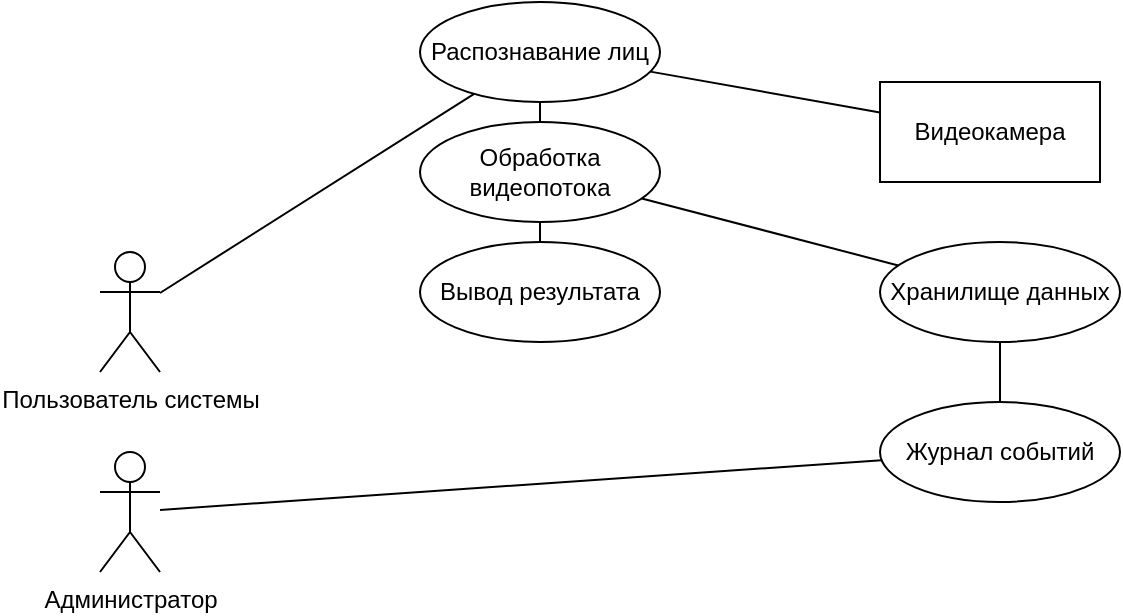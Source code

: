 <mxfile version="22.1.21" type="google" pages="5">
<diagram name="Use Case Diagram" id="lZo8OdItxjby2Sh7k-v9">
    <mxGraphModel dx="1626" dy="791" grid="1" gridSize="10" guides="1" tooltips="1" connect="1" arrows="1" fold="1" page="1" pageScale="1" pageWidth="827" pageHeight="1169" math="0" shadow="0">
      <root>
        <mxCell id="0" />
        <mxCell id="1" parent="0" />
        <mxCell id="User" value="Пользователь системы" style="shape=umlActor;verticalLabelPosition=bottom;verticalAlign=top;html=1;" parent="1" vertex="1">
          <mxGeometry x="70" y="275" width="30" height="60" as="geometry" />
        </mxCell>
        <mxCell id="Admin" value="Администратор" style="shape=umlActor;verticalLabelPosition=bottom;verticalAlign=top;html=1;" parent="1" vertex="1">
          <mxGeometry x="70" y="375" width="30" height="60" as="geometry" />
        </mxCell>
        <mxCell id="Camera" value="Видеокамера" style="html=1;whiteSpace=wrap;" parent="1" vertex="1">
          <mxGeometry x="460" y="190" width="110" height="50" as="geometry" />
        </mxCell>
        <mxCell id="Recognition" value="Распознавание лиц" style="ellipse;whiteSpace=wrap;html=1;" parent="1" vertex="1">
          <mxGeometry x="230" y="150" width="120" height="50" as="geometry" />
        </mxCell>
        <mxCell id="DataProcessing" value="Обработка видеопотока" style="ellipse;whiteSpace=wrap;html=1;" parent="1" vertex="1">
          <mxGeometry x="230" y="210" width="120" height="50" as="geometry" />
        </mxCell>
        <mxCell id="Storage" value="Хранилище данных" style="ellipse;whiteSpace=wrap;html=1;" parent="1" vertex="1">
          <mxGeometry x="460" y="270" width="120" height="50" as="geometry" />
        </mxCell>
        <mxCell id="DisplayResult" value="Вывод результата" style="ellipse;whiteSpace=wrap;html=1;" parent="1" vertex="1">
          <mxGeometry x="230" y="270" width="120" height="50" as="geometry" />
        </mxCell>
        <mxCell id="Logs" value="Журнал событий" style="ellipse;whiteSpace=wrap;html=1;" parent="1" vertex="1">
          <mxGeometry x="460" y="350" width="120" height="50" as="geometry" />
        </mxCell>
        <mxCell id="UserToRecog" style="rounded=0;orthogonalLoop=1;jettySize=auto;html=1;endArrow=none;endFill=0;" parent="1" source="User" target="Recognition" edge="1">
          <mxGeometry relative="1" as="geometry" />
        </mxCell>
        <mxCell id="AdminToLogs" style="rounded=0;orthogonalLoop=1;jettySize=auto;html=1;endArrow=none;endFill=0;" parent="1" source="Admin" target="Logs" edge="1">
          <mxGeometry relative="1" as="geometry" />
        </mxCell>
        <mxCell id="RecogToProcessing" style="rounded=0;orthogonalLoop=1;jettySize=auto;html=1;endArrow=none;endFill=0;" parent="1" source="Recognition" target="DataProcessing" edge="1">
          <mxGeometry relative="1" as="geometry" />
        </mxCell>
        <mxCell id="ProcessingToDisplay" style="rounded=0;orthogonalLoop=1;jettySize=auto;html=1;endArrow=none;endFill=0;" parent="1" source="DataProcessing" target="DisplayResult" edge="1">
          <mxGeometry relative="1" as="geometry" />
        </mxCell>
        <mxCell id="ProcessingToStorage" style="rounded=0;orthogonalLoop=1;jettySize=auto;html=1;endArrow=none;endFill=0;" parent="1" source="DataProcessing" target="Storage" edge="1">
          <mxGeometry relative="1" as="geometry" />
        </mxCell>
        <mxCell id="CameraToRecog" style="rounded=0;orthogonalLoop=1;jettySize=auto;html=1;endArrow=none;endFill=0;" parent="1" source="Camera" target="Recognition" edge="1">
          <mxGeometry relative="1" as="geometry" />
        </mxCell>
        <mxCell id="StorageToLogs" style="rounded=0;orthogonalLoop=1;jettySize=auto;html=1;endArrow=none;endFill=0;" parent="1" source="Storage" target="Logs" edge="1">
          <mxGeometry relative="1" as="geometry" />
        </mxCell>
      </root>
    </mxGraphModel>
  </diagram>
  <diagram id="mSfuSA0x4ODjqim8xsZt" name="Requirements Diagram">
    <mxGraphModel grid="1" page="1" gridSize="10" guides="1" tooltips="1" connect="1" arrows="1" fold="1" pageScale="1" pageWidth="827" pageHeight="1169" math="0" shadow="0">
      <root>
        <mxCell id="0" />
        <mxCell id="1" parent="0" />
        <mxCell id="tGv4T9WFFbiXU2DrTONj-1" value="&amp;lt;&amp;lt;requestment&amp;gt;&amp;gt;&lt;br&gt;SoC" style="html=1;whiteSpace=wrap;" vertex="1" parent="1">
          <mxGeometry x="280" y="80" width="110" height="60" as="geometry" />
        </mxCell>
        <mxCell id="tGv4T9WFFbiXU2DrTONj-2" style="edgeStyle=orthogonalEdgeStyle;rounded=0;orthogonalLoop=1;jettySize=auto;html=1;endArrow=circlePlus;endFill=0;" edge="1" parent="1" source="tGv4T9WFFbiXU2DrTONj-10" target="tGv4T9WFFbiXU2DrTONj-1">
          <mxGeometry relative="1" as="geometry">
            <mxPoint x="220" y="240" as="sourcePoint" />
          </mxGeometry>
        </mxCell>
        <mxCell id="tGv4T9WFFbiXU2DrTONj-4" style="edgeStyle=orthogonalEdgeStyle;rounded=0;orthogonalLoop=1;jettySize=auto;html=1;endArrow=circlePlus;endFill=0;" edge="1" parent="1" source="tGv4T9WFFbiXU2DrTONj-11" target="tGv4T9WFFbiXU2DrTONj-1">
          <mxGeometry relative="1" as="geometry">
            <mxPoint x="460" y="240" as="sourcePoint" />
          </mxGeometry>
        </mxCell>
        <mxCell id="tGv4T9WFFbiXU2DrTONj-10" value="&amp;lt;&amp;lt;requestment&amp;gt;&amp;gt;&lt;br style=&quot;border-color: var(--border-color);&quot;&gt;functionRequest" style="html=1;whiteSpace=wrap;" vertex="1" parent="1">
          <mxGeometry x="120" y="230" width="200" height="40" as="geometry" />
        </mxCell>
        <mxCell id="tGv4T9WFFbiXU2DrTONj-11" value="&amp;lt;&amp;lt;requestment&amp;gt;&amp;gt;&lt;br style=&quot;border-color: var(--border-color);&quot;&gt;nonfunctionRequest" style="html=1;whiteSpace=wrap;" vertex="1" parent="1">
          <mxGeometry x="360" y="230" width="200" height="40" as="geometry" />
        </mxCell>
        <mxCell id="tGv4T9WFFbiXU2DrTONj-15" style="edgeStyle=orthogonalEdgeStyle;rounded=0;orthogonalLoop=1;jettySize=auto;html=1;endArrow=circlePlus;endFill=0;" edge="1" parent="1" source="tGv4T9WFFbiXU2DrTONj-12" target="tGv4T9WFFbiXU2DrTONj-11">
          <mxGeometry relative="1" as="geometry" />
        </mxCell>
        <mxCell id="tGv4T9WFFbiXU2DrTONj-12" value="&amp;lt;&amp;lt;requestment&amp;gt;&amp;gt;&lt;br style=&quot;border-color: var(--border-color);&quot;&gt;powerfulRequest&lt;br&gt;description: установка не может прекращать работу из-за перебоев с питанием" style="html=1;whiteSpace=wrap;" vertex="1" parent="1">
          <mxGeometry x="360" y="340" width="200" height="80" as="geometry" />
        </mxCell>
        <mxCell id="tGv4T9WFFbiXU2DrTONj-16" style="edgeStyle=orthogonalEdgeStyle;rounded=0;orthogonalLoop=1;jettySize=auto;html=1;endArrow=circlePlus;endFill=0;" edge="1" parent="1" source="tGv4T9WFFbiXU2DrTONj-13" target="tGv4T9WFFbiXU2DrTONj-11">
          <mxGeometry relative="1" as="geometry">
            <Array as="points">
              <mxPoint x="690" y="300" />
              <mxPoint x="460" y="300" />
            </Array>
          </mxGeometry>
        </mxCell>
        <mxCell id="tGv4T9WFFbiXU2DrTONj-13" value="&amp;lt;&amp;lt;requestment&amp;gt;&amp;gt;&lt;br style=&quot;border-color: var(--border-color);&quot;&gt;lightRequest&lt;br&gt;description: освещение объекта должно быть однотипным" style="html=1;whiteSpace=wrap;" vertex="1" parent="1">
          <mxGeometry x="590" y="340" width="200" height="80" as="geometry" />
        </mxCell>
        <mxCell id="tGv4T9WFFbiXU2DrTONj-17" style="edgeStyle=orthogonalEdgeStyle;rounded=0;orthogonalLoop=1;jettySize=auto;html=1;endArrow=circlePlus;endFill=0;" edge="1" parent="1" source="tGv4T9WFFbiXU2DrTONj-14" target="tGv4T9WFFbiXU2DrTONj-11">
          <mxGeometry relative="1" as="geometry">
            <Array as="points">
              <mxPoint x="910" y="300" />
              <mxPoint x="460" y="300" />
            </Array>
          </mxGeometry>
        </mxCell>
        <mxCell id="tGv4T9WFFbiXU2DrTONj-14" value="&amp;lt;&amp;lt;requestment&amp;gt;&amp;gt;&lt;br style=&quot;border-color: var(--border-color);&quot;&gt;externalRequest&lt;br&gt;description: внешняя средне не должна оказывать влияние на геометрию объккта. Тряска или изменение агрегатного состоянии недопустимо!" style="html=1;whiteSpace=wrap;" vertex="1" parent="1">
          <mxGeometry x="810" y="340" width="200" height="110" as="geometry" />
        </mxCell>
        <mxCell id="tGv4T9WFFbiXU2DrTONj-19" style="edgeStyle=orthogonalEdgeStyle;rounded=0;orthogonalLoop=1;jettySize=auto;html=1;endArrow=circlePlus;endFill=0;" edge="1" parent="1" source="tGv4T9WFFbiXU2DrTONj-18" target="tGv4T9WFFbiXU2DrTONj-10">
          <mxGeometry relative="1" as="geometry" />
        </mxCell>
        <mxCell id="tGv4T9WFFbiXU2DrTONj-18" value="&amp;lt;&amp;lt;requestment&amp;gt;&amp;gt;&lt;br style=&quot;border-color: var(--border-color);&quot;&gt;configurationRequest&lt;br&gt;description: должна быть возможность конфигурации" style="html=1;whiteSpace=wrap;" vertex="1" parent="1">
          <mxGeometry x="120" y="340" width="200" height="80" as="geometry" />
        </mxCell>
        <mxCell id="sR7S32xLnROJixir9ndB-4" style="edgeStyle=orthogonalEdgeStyle;rounded=0;orthogonalLoop=1;jettySize=auto;html=1;entryX=0.5;entryY=1;entryDx=0;entryDy=0;endArrow=circlePlus;endFill=0;" edge="1" parent="1" source="tGv4T9WFFbiXU2DrTONj-20" target="tGv4T9WFFbiXU2DrTONj-10">
          <mxGeometry relative="1" as="geometry">
            <Array as="points">
              <mxPoint x="-20" y="300" />
              <mxPoint x="220" y="300" />
            </Array>
          </mxGeometry>
        </mxCell>
        <mxCell id="tGv4T9WFFbiXU2DrTONj-20" value="&amp;lt;&amp;lt;requestment&amp;gt;&amp;gt;&lt;br style=&quot;border-color: var(--border-color);&quot;&gt;ounputRequest&lt;br&gt;description: система должна выводить данные на вешние источники" style="html=1;whiteSpace=wrap;" vertex="1" parent="1">
          <mxGeometry x="-120" y="340" width="200" height="80" as="geometry" />
        </mxCell>
        <mxCell id="sR7S32xLnROJixir9ndB-5" style="edgeStyle=orthogonalEdgeStyle;rounded=0;orthogonalLoop=1;jettySize=auto;html=1;endArrow=circlePlus;endFill=0;" edge="1" parent="1" source="tGv4T9WFFbiXU2DrTONj-21" target="tGv4T9WFFbiXU2DrTONj-10">
          <mxGeometry relative="1" as="geometry">
            <Array as="points">
              <mxPoint x="-260" y="300" />
              <mxPoint x="220" y="300" />
            </Array>
          </mxGeometry>
        </mxCell>
        <mxCell id="tGv4T9WFFbiXU2DrTONj-21" value="&amp;lt;&amp;lt;requestment&amp;gt;&amp;gt;&lt;br style=&quot;border-color: var(--border-color);&quot;&gt;integrabilityRequest&lt;br&gt;description: система должна иметь интерфейсы для внешнего управления" style="html=1;whiteSpace=wrap;" vertex="1" parent="1">
          <mxGeometry x="-360" y="340" width="200" height="80" as="geometry" />
        </mxCell>
        <mxCell id="sR7S32xLnROJixir9ndB-7" style="edgeStyle=orthogonalEdgeStyle;rounded=0;orthogonalLoop=1;jettySize=auto;html=1;endArrow=circlePlus;endFill=0;" edge="1" parent="1" source="sR7S32xLnROJixir9ndB-1" target="tGv4T9WFFbiXU2DrTONj-18">
          <mxGeometry relative="1" as="geometry" />
        </mxCell>
        <mxCell id="sR7S32xLnROJixir9ndB-1" value="&amp;lt;&amp;lt;requestment&amp;gt;&amp;gt;&lt;br style=&quot;border-color: var(--border-color);&quot;&gt;stepRequest&lt;br&gt;description: смещение на штативе и рельсе должно регулироваться" style="html=1;whiteSpace=wrap;" vertex="1" parent="1">
          <mxGeometry x="120" y="480" width="200" height="80" as="geometry" />
        </mxCell>
        <mxCell id="sR7S32xLnROJixir9ndB-8" style="edgeStyle=orthogonalEdgeStyle;rounded=0;orthogonalLoop=1;jettySize=auto;html=1;endArrow=circlePlus;endFill=0;" edge="1" parent="1" source="sR7S32xLnROJixir9ndB-2" target="tGv4T9WFFbiXU2DrTONj-18">
          <mxGeometry relative="1" as="geometry">
            <Array as="points">
              <mxPoint x="460" y="450" />
              <mxPoint x="220" y="450" />
            </Array>
          </mxGeometry>
        </mxCell>
        <mxCell id="sR7S32xLnROJixir9ndB-2" value="&amp;lt;&amp;lt;requestment&amp;gt;&amp;gt;&lt;br style=&quot;border-color: var(--border-color);&quot;&gt;cameraRequest&lt;br&gt;description: камера должна учитывать точность расстановки меток и стиль кастомных меток" style="html=1;whiteSpace=wrap;" vertex="1" parent="1">
          <mxGeometry x="360" y="480" width="200" height="80" as="geometry" />
        </mxCell>
        <mxCell id="sR7S32xLnROJixir9ndB-6" style="edgeStyle=orthogonalEdgeStyle;rounded=0;orthogonalLoop=1;jettySize=auto;html=1;endArrow=circlePlus;endFill=0;" edge="1" parent="1" source="sR7S32xLnROJixir9ndB-3" target="tGv4T9WFFbiXU2DrTONj-18">
          <mxGeometry relative="1" as="geometry">
            <Array as="points">
              <mxPoint x="-20" y="450" />
              <mxPoint x="220" y="450" />
            </Array>
          </mxGeometry>
        </mxCell>
        <mxCell id="sR7S32xLnROJixir9ndB-3" value="&amp;lt;&amp;lt;requestment&amp;gt;&amp;gt;&lt;br style=&quot;border-color: var(--border-color);&quot;&gt;markerRequest&lt;br&gt;description: стратегия расстановки меток должна меняться" style="html=1;whiteSpace=wrap;" vertex="1" parent="1">
          <mxGeometry x="-120" y="480" width="200" height="80" as="geometry" />
        </mxCell>
        <mxCell id="sR7S32xLnROJixir9ndB-11" style="edgeStyle=orthogonalEdgeStyle;rounded=0;orthogonalLoop=1;jettySize=auto;html=1;endArrow=circlePlus;endFill=0;" edge="1" parent="1" source="sR7S32xLnROJixir9ndB-9" target="tGv4T9WFFbiXU2DrTONj-21">
          <mxGeometry relative="1" as="geometry" />
        </mxCell>
        <mxCell id="sR7S32xLnROJixir9ndB-9" value="&amp;lt;&amp;lt;requestment&amp;gt;&amp;gt;&lt;br style=&quot;border-color: var(--border-color);&quot;&gt;interruptRequest&lt;br&gt;description: система должна реализовывать механизм прерываний" style="html=1;whiteSpace=wrap;" vertex="1" parent="1">
          <mxGeometry x="-360" y="480" width="200" height="80" as="geometry" />
        </mxCell>
        <mxCell id="sR7S32xLnROJixir9ndB-12" style="edgeStyle=orthogonalEdgeStyle;rounded=0;orthogonalLoop=1;jettySize=auto;html=1;endArrow=circlePlus;endFill=0;" edge="1" parent="1" source="sR7S32xLnROJixir9ndB-10" target="tGv4T9WFFbiXU2DrTONj-21">
          <mxGeometry relative="1" as="geometry">
            <Array as="points">
              <mxPoint x="-500" y="450" />
              <mxPoint x="-260" y="450" />
            </Array>
          </mxGeometry>
        </mxCell>
        <mxCell id="sR7S32xLnROJixir9ndB-10" value="&amp;lt;&amp;lt;requestment&amp;gt;&amp;gt;&lt;br style=&quot;border-color: var(--border-color);&quot;&gt;commandRequest&lt;br&gt;description: система с внешним подключением не должна уступать функциональностью настройкой напрямую" style="html=1;whiteSpace=wrap;" vertex="1" parent="1">
          <mxGeometry x="-600" y="480" width="200" height="100" as="geometry" />
        </mxCell>
      </root>
    </mxGraphModel>
  </diagram>
  <diagram id="fZzuPR66gsdJjESf1Uec" name="Block Definition Diagram">
    <mxGraphModel dx="1620" dy="1663" grid="1" gridSize="10" guides="1" tooltips="1" connect="1" arrows="1" fold="1" page="1" pageScale="1" pageWidth="827" pageHeight="1169" math="0" shadow="0">
      <root>
        <mxCell id="0" />
        <mxCell id="1" parent="0" />
        <mxCell id="CO3oXYJmJF6oM23nE5S2-1" value="&amp;lt;&amp;lt;Block&amp;gt;&amp;gt;&lt;br&gt;Controller" style="html=1;whiteSpace=wrap;" parent="1" vertex="1">
          <mxGeometry x="110" y="90" width="110" height="50" as="geometry" />
        </mxCell>
        <mxCell id="pnmd_uVY77SHDqDZPvtI-20" style="edgeStyle=orthogonalEdgeStyle;rounded=0;orthogonalLoop=1;jettySize=auto;html=1;endArrow=none;endFill=0;exitX=0.5;exitY=1;exitDx=0;exitDy=0;" parent="1" source="P_QNV1C-LHXtDj2Gx6EF-19" target="pnmd_uVY77SHDqDZPvtI-1" edge="1">
          <mxGeometry relative="1" as="geometry">
            <Array as="points">
              <mxPoint x="555" y="240" />
              <mxPoint x="555" y="240" />
            </Array>
          </mxGeometry>
        </mxCell>
        <mxCell id="pnmd_uVY77SHDqDZPvtI-22" style="edgeStyle=orthogonalEdgeStyle;rounded=0;orthogonalLoop=1;jettySize=auto;html=1;endArrow=none;endFill=0;exitX=1;exitY=0.5;exitDx=0;exitDy=0;" parent="1" source="CO3oXYJmJF6oM23nE5S2-1" target="pnmd_uVY77SHDqDZPvtI-21" edge="1">
          <mxGeometry relative="1" as="geometry">
            <Array as="points">
              <mxPoint x="670" y="115" />
              <mxPoint x="670" y="347" />
            </Array>
          </mxGeometry>
        </mxCell>
        <mxCell id="CO3oXYJmJF6oM23nE5S2-2" value="&amp;lt;&amp;lt;Block&amp;gt;&amp;gt;&lt;br&gt;CPU" style="html=1;whiteSpace=wrap;" parent="1" vertex="1">
          <mxGeometry x="500" y="170" width="110" height="50" as="geometry" />
        </mxCell>
        <mxCell id="CO3oXYJmJF6oM23nE5S2-4" value="&amp;lt;&amp;lt;Block&amp;gt;&amp;gt;&lt;br&gt;Memory" style="html=1;whiteSpace=wrap;" parent="1" vertex="1">
          <mxGeometry x="110" y="430" width="110" height="50" as="geometry" />
        </mxCell>
        <mxCell id="pnmd_uVY77SHDqDZPvtI-1" value="&amp;lt;&amp;lt;Block&amp;gt;&amp;gt;&lt;br&gt;Graphic" style="html=1;whiteSpace=wrap;" parent="1" vertex="1">
          <mxGeometry x="500" y="432" width="110" height="50" as="geometry" />
        </mxCell>
        <mxCell id="pnmd_uVY77SHDqDZPvtI-12" style="edgeStyle=orthogonalEdgeStyle;rounded=0;orthogonalLoop=1;jettySize=auto;html=1;endArrow=diamondThin;endFill=0;startSize=11;endSize=13;" parent="1" source="pnmd_uVY77SHDqDZPvtI-3" target="pnmd_uVY77SHDqDZPvtI-1" edge="1">
          <mxGeometry relative="1" as="geometry" />
        </mxCell>
        <mxCell id="pnmd_uVY77SHDqDZPvtI-3" value="&amp;lt;&amp;lt;Block&amp;gt;&amp;gt;&lt;br&gt;Camera" style="html=1;whiteSpace=wrap;" parent="1" vertex="1">
          <mxGeometry x="500" y="542" width="110" height="50" as="geometry" />
        </mxCell>
        <mxCell id="pnmd_uVY77SHDqDZPvtI-13" style="edgeStyle=orthogonalEdgeStyle;rounded=0;orthogonalLoop=1;jettySize=auto;html=1;endArrow=diamondThin;endFill=0;startSize=11;endSize=13;" parent="1" source="pnmd_uVY77SHDqDZPvtI-5" target="pnmd_uVY77SHDqDZPvtI-1" edge="1">
          <mxGeometry relative="1" as="geometry">
            <Array as="points">
              <mxPoint x="685" y="512" />
              <mxPoint x="555" y="512" />
            </Array>
          </mxGeometry>
        </mxCell>
        <mxCell id="pnmd_uVY77SHDqDZPvtI-5" value="&amp;lt;&amp;lt;Block&amp;gt;&amp;gt;&lt;br&gt;Projector" style="html=1;whiteSpace=wrap;" parent="1" vertex="1">
          <mxGeometry x="630" y="542" width="110" height="50" as="geometry" />
        </mxCell>
        <mxCell id="pnmd_uVY77SHDqDZPvtI-10" style="edgeStyle=orthogonalEdgeStyle;rounded=0;orthogonalLoop=1;jettySize=auto;html=1;endArrow=diamondThin;endFill=0;endSize=13;" parent="1" source="pnmd_uVY77SHDqDZPvtI-6" target="CO3oXYJmJF6oM23nE5S2-4" edge="1">
          <mxGeometry relative="1" as="geometry" />
        </mxCell>
        <mxCell id="pnmd_uVY77SHDqDZPvtI-6" value="&amp;lt;&amp;lt;ValueType&amp;gt;&amp;gt;&lt;br&gt;CustomMarkConst" style="html=1;whiteSpace=wrap;" parent="1" vertex="1">
          <mxGeometry x="110" y="540" width="110" height="50" as="geometry" />
        </mxCell>
        <mxCell id="pnmd_uVY77SHDqDZPvtI-11" style="edgeStyle=orthogonalEdgeStyle;rounded=0;orthogonalLoop=1;jettySize=auto;html=1;endArrow=diamondThin;endFill=0;endSize=13;" parent="1" source="pnmd_uVY77SHDqDZPvtI-7" target="CO3oXYJmJF6oM23nE5S2-4" edge="1">
          <mxGeometry relative="1" as="geometry">
            <Array as="points">
              <mxPoint x="35" y="510" />
              <mxPoint x="165" y="510" />
            </Array>
          </mxGeometry>
        </mxCell>
        <mxCell id="pnmd_uVY77SHDqDZPvtI-7" value="&amp;lt;&amp;lt;Block&amp;gt;&amp;gt;&lt;br&gt;SaveData" style="html=1;whiteSpace=wrap;" parent="1" vertex="1">
          <mxGeometry x="-20" y="540" width="110" height="50" as="geometry" />
        </mxCell>
        <mxCell id="pnmd_uVY77SHDqDZPvtI-9" style="edgeStyle=orthogonalEdgeStyle;rounded=0;orthogonalLoop=1;jettySize=auto;html=1;endArrow=diamondThin;endFill=0;endSize=13;" parent="1" source="pnmd_uVY77SHDqDZPvtI-8" target="CO3oXYJmJF6oM23nE5S2-4" edge="1">
          <mxGeometry relative="1" as="geometry">
            <Array as="points">
              <mxPoint x="295" y="510" />
              <mxPoint x="165" y="510" />
            </Array>
          </mxGeometry>
        </mxCell>
        <mxCell id="pnmd_uVY77SHDqDZPvtI-8" value="&amp;lt;&amp;lt;ValueType&amp;gt;&amp;gt;&lt;br&gt;UserMarkConst" style="html=1;whiteSpace=wrap;" parent="1" vertex="1">
          <mxGeometry x="240" y="540" width="110" height="50" as="geometry" />
        </mxCell>
        <mxCell id="pnmd_uVY77SHDqDZPvtI-15" value="&amp;lt;&amp;lt;Block&amp;gt;&amp;gt;&lt;br&gt;AnalyseCameraData" style="html=1;whiteSpace=wrap;" parent="1" vertex="1">
          <mxGeometry x="-100" y="340" width="120" height="50" as="geometry" />
        </mxCell>
        <mxCell id="pnmd_uVY77SHDqDZPvtI-21" value="&amp;lt;&amp;lt;Block&amp;gt;&amp;gt;&lt;br&gt;Interrupt" style="html=1;whiteSpace=wrap;" parent="1" vertex="1">
          <mxGeometry x="700" y="322" width="110" height="50" as="geometry" />
        </mxCell>
        <mxCell id="pnmd_uVY77SHDqDZPvtI-24" value="1" style="text;html=1;align=center;verticalAlign=middle;resizable=0;points=[];autosize=1;strokeColor=none;fillColor=none;" parent="1" vertex="1">
          <mxGeometry x="170" y="140" width="30" height="30" as="geometry" />
        </mxCell>
        <mxCell id="pnmd_uVY77SHDqDZPvtI-29" value="1" style="text;html=1;align=center;verticalAlign=middle;resizable=0;points=[];autosize=1;strokeColor=none;fillColor=none;" parent="1" vertex="1">
          <mxGeometry x="160" y="402" width="30" height="30" as="geometry" />
        </mxCell>
        <mxCell id="pnmd_uVY77SHDqDZPvtI-30" value="1" style="text;html=1;align=center;verticalAlign=middle;resizable=0;points=[];autosize=1;strokeColor=none;fillColor=none;" parent="1" vertex="1">
          <mxGeometry x="750" y="300" width="30" height="30" as="geometry" />
        </mxCell>
        <mxCell id="pnmd_uVY77SHDqDZPvtI-31" value="1" style="text;html=1;align=center;verticalAlign=middle;resizable=0;points=[];autosize=1;strokeColor=none;fillColor=none;" parent="1" vertex="1">
          <mxGeometry x="550" y="410" width="30" height="30" as="geometry" />
        </mxCell>
        <mxCell id="pnmd_uVY77SHDqDZPvtI-32" value="*" style="text;html=1;align=center;verticalAlign=middle;resizable=0;points=[];autosize=1;strokeColor=none;fillColor=none;" parent="1" vertex="1">
          <mxGeometry x="550" y="522" width="30" height="30" as="geometry" />
        </mxCell>
        <mxCell id="pnmd_uVY77SHDqDZPvtI-33" value="*" style="text;html=1;align=center;verticalAlign=middle;resizable=0;points=[];autosize=1;strokeColor=none;fillColor=none;" parent="1" vertex="1">
          <mxGeometry x="680" y="522" width="30" height="30" as="geometry" />
        </mxCell>
        <mxCell id="pnmd_uVY77SHDqDZPvtI-34" value="1" style="text;html=1;align=center;verticalAlign=middle;resizable=0;points=[];autosize=1;strokeColor=none;fillColor=none;" parent="1" vertex="1">
          <mxGeometry x="290" y="520" width="30" height="30" as="geometry" />
        </mxCell>
        <mxCell id="pnmd_uVY77SHDqDZPvtI-35" value="1" style="text;html=1;align=center;verticalAlign=middle;resizable=0;points=[];autosize=1;strokeColor=none;fillColor=none;" parent="1" vertex="1">
          <mxGeometry x="160" y="520" width="30" height="30" as="geometry" />
        </mxCell>
        <mxCell id="pnmd_uVY77SHDqDZPvtI-37" value="1" style="text;html=1;align=center;verticalAlign=middle;resizable=0;points=[];autosize=1;strokeColor=none;fillColor=none;" parent="1" vertex="1">
          <mxGeometry x="30" y="520" width="30" height="30" as="geometry" />
        </mxCell>
        <mxCell id="pnmd_uVY77SHDqDZPvtI-38" value="*" style="text;html=1;align=center;verticalAlign=middle;resizable=0;points=[];autosize=1;strokeColor=none;fillColor=none;" parent="1" vertex="1">
          <mxGeometry x="-70" y="298" width="30" height="30" as="geometry" />
        </mxCell>
        <mxCell id="P_QNV1C-LHXtDj2Gx6EF-3" value="" style="endArrow=none;html=1;rounded=0;entryX=1;entryY=0.75;entryDx=0;entryDy=0;exitX=0;exitY=0.5;exitDx=0;exitDy=0;" parent="1" source="CO3oXYJmJF6oM23nE5S2-2" target="CO3oXYJmJF6oM23nE5S2-1" edge="1">
          <mxGeometry width="50" height="50" relative="1" as="geometry">
            <mxPoint x="260" y="620" as="sourcePoint" />
            <mxPoint x="310" y="570" as="targetPoint" />
            <Array as="points">
              <mxPoint x="290" y="195" />
              <mxPoint x="290" y="128" />
            </Array>
          </mxGeometry>
        </mxCell>
        <mxCell id="P_QNV1C-LHXtDj2Gx6EF-4" value="1" style="text;html=1;align=center;verticalAlign=middle;resizable=0;points=[];autosize=1;strokeColor=none;fillColor=none;" parent="1" vertex="1">
          <mxGeometry x="470" y="170" width="30" height="30" as="geometry" />
        </mxCell>
        <mxCell id="P_QNV1C-LHXtDj2Gx6EF-5" value="1" style="text;html=1;align=center;verticalAlign=middle;resizable=0;points=[];autosize=1;strokeColor=none;fillColor=none;" parent="1" vertex="1">
          <mxGeometry x="550" y="220" width="30" height="30" as="geometry" />
        </mxCell>
        <mxCell id="P_QNV1C-LHXtDj2Gx6EF-6" value="" style="endArrow=none;html=1;rounded=0;entryX=0.25;entryY=1;entryDx=0;entryDy=0;exitX=0.5;exitY=0;exitDx=0;exitDy=0;" parent="1" source="pnmd_uVY77SHDqDZPvtI-15" target="CO3oXYJmJF6oM23nE5S2-1" edge="1">
          <mxGeometry width="50" height="50" relative="1" as="geometry">
            <mxPoint x="340" y="490" as="sourcePoint" />
            <mxPoint x="390" y="440" as="targetPoint" />
            <Array as="points">
              <mxPoint x="-40" y="280" />
              <mxPoint x="140" y="280" />
            </Array>
          </mxGeometry>
        </mxCell>
        <mxCell id="CO3oXYJmJF6oM23nE5S2-3" value="&amp;lt;&amp;lt;Block&amp;gt;&amp;gt;&lt;br&gt;InOutput Interface" style="html=1;whiteSpace=wrap;" parent="1" vertex="1">
          <mxGeometry x="820" y="442" width="110" height="50" as="geometry" />
        </mxCell>
        <mxCell id="P_QNV1C-LHXtDj2Gx6EF-10" value="" style="endArrow=none;html=1;rounded=0;entryX=0.5;entryY=1;entryDx=0;entryDy=0;exitX=0.5;exitY=0;exitDx=0;exitDy=0;" parent="1" source="CO3oXYJmJF6oM23nE5S2-3" target="pnmd_uVY77SHDqDZPvtI-21" edge="1">
          <mxGeometry width="50" height="50" relative="1" as="geometry">
            <mxPoint x="530" y="382" as="sourcePoint" />
            <mxPoint x="580" y="332" as="targetPoint" />
            <Array as="points">
              <mxPoint x="875" y="400" />
              <mxPoint x="755" y="400" />
            </Array>
          </mxGeometry>
        </mxCell>
        <mxCell id="P_QNV1C-LHXtDj2Gx6EF-11" value="1" style="text;html=1;align=center;verticalAlign=middle;resizable=0;points=[];autosize=1;strokeColor=none;fillColor=none;" parent="1" vertex="1">
          <mxGeometry x="840" y="412" width="30" height="30" as="geometry" />
        </mxCell>
        <mxCell id="P_QNV1C-LHXtDj2Gx6EF-12" value="" style="endArrow=none;html=1;rounded=0;entryX=0.271;entryY=1.004;entryDx=0;entryDy=0;exitX=0.75;exitY=0;exitDx=0;exitDy=0;entryPerimeter=0;" parent="1" source="pnmd_uVY77SHDqDZPvtI-1" target="pnmd_uVY77SHDqDZPvtI-21" edge="1">
          <mxGeometry width="50" height="50" relative="1" as="geometry">
            <mxPoint x="310" y="380" as="sourcePoint" />
            <mxPoint x="360" y="330" as="targetPoint" />
            <Array as="points">
              <mxPoint x="583" y="400" />
              <mxPoint x="730" y="400" />
            </Array>
          </mxGeometry>
        </mxCell>
        <mxCell id="P_QNV1C-LHXtDj2Gx6EF-13" value="" style="endArrow=none;html=1;rounded=0;entryX=0.27;entryY=1.009;entryDx=0;entryDy=0;entryPerimeter=0;exitX=0.75;exitY=0;exitDx=0;exitDy=0;" parent="1" source="P_QNV1C-LHXtDj2Gx6EF-14" edge="1">
          <mxGeometry width="50" height="50" relative="1" as="geometry">
            <mxPoint x="160" y="320" as="sourcePoint" />
            <mxPoint x="524.7" y="220.45" as="targetPoint" />
            <Array as="points">
              <mxPoint x="193" y="250" />
              <mxPoint x="525" y="250" />
            </Array>
          </mxGeometry>
        </mxCell>
        <mxCell id="P_QNV1C-LHXtDj2Gx6EF-14" value="&amp;lt;&amp;lt;Block&amp;gt;&amp;gt;&lt;br&gt;Memory CTRL" style="rounded=0;whiteSpace=wrap;html=1;" parent="1" vertex="1">
          <mxGeometry x="110" y="340" width="110" height="50" as="geometry" />
        </mxCell>
        <mxCell id="P_QNV1C-LHXtDj2Gx6EF-16" value="" style="endArrow=none;html=1;rounded=0;entryX=1;entryY=0.5;entryDx=0;entryDy=0;exitX=0;exitY=0.5;exitDx=0;exitDy=0;" parent="1" source="P_QNV1C-LHXtDj2Gx6EF-14" target="pnmd_uVY77SHDqDZPvtI-15" edge="1">
          <mxGeometry width="50" height="50" relative="1" as="geometry">
            <mxPoint x="200" y="340" as="sourcePoint" />
            <mxPoint x="250" y="290" as="targetPoint" />
          </mxGeometry>
        </mxCell>
        <mxCell id="P_QNV1C-LHXtDj2Gx6EF-17" value="" style="endArrow=none;html=1;rounded=0;entryX=0.5;entryY=1;entryDx=0;entryDy=0;exitX=0.5;exitY=0;exitDx=0;exitDy=0;" parent="1" source="CO3oXYJmJF6oM23nE5S2-4" target="P_QNV1C-LHXtDj2Gx6EF-14" edge="1">
          <mxGeometry width="50" height="50" relative="1" as="geometry">
            <mxPoint x="200" y="340" as="sourcePoint" />
            <mxPoint x="250" y="290" as="targetPoint" />
          </mxGeometry>
        </mxCell>
        <mxCell id="P_QNV1C-LHXtDj2Gx6EF-18" value="1" style="text;html=1;align=center;verticalAlign=middle;resizable=0;points=[];autosize=1;strokeColor=none;fillColor=none;" parent="1" vertex="1">
          <mxGeometry x="160" y="310" width="30" height="30" as="geometry" />
        </mxCell>
        <mxCell id="P_QNV1C-LHXtDj2Gx6EF-20" value="" style="edgeStyle=orthogonalEdgeStyle;rounded=0;orthogonalLoop=1;jettySize=auto;html=1;endArrow=none;endFill=0;exitX=0.5;exitY=1;exitDx=0;exitDy=0;" parent="1" source="CO3oXYJmJF6oM23nE5S2-2" target="P_QNV1C-LHXtDj2Gx6EF-19" edge="1">
          <mxGeometry relative="1" as="geometry">
            <Array as="points">
              <mxPoint x="555" y="270" />
              <mxPoint x="555" y="270" />
            </Array>
            <mxPoint x="555" y="220" as="sourcePoint" />
            <mxPoint x="555" y="432" as="targetPoint" />
          </mxGeometry>
        </mxCell>
        <mxCell id="P_QNV1C-LHXtDj2Gx6EF-19" value="&amp;lt;&amp;lt;Block&amp;gt;&amp;gt;&lt;br&gt;USB 2.0 Controller" style="rounded=0;whiteSpace=wrap;html=1;" parent="1" vertex="1">
          <mxGeometry x="495" y="288" width="115" height="50" as="geometry" />
        </mxCell>
        <mxCell id="P_QNV1C-LHXtDj2Gx6EF-21" value="1" style="text;html=1;align=center;verticalAlign=middle;resizable=0;points=[];autosize=1;strokeColor=none;fillColor=none;" parent="1" vertex="1">
          <mxGeometry x="520" y="332" width="30" height="30" as="geometry" />
        </mxCell>
        <mxCell id="P_QNV1C-LHXtDj2Gx6EF-23" value="" style="endArrow=none;html=1;rounded=0;entryX=0.75;entryY=0;entryDx=0;entryDy=0;exitX=1;exitY=0.25;exitDx=0;exitDy=0;" parent="1" source="P_QNV1C-LHXtDj2Gx6EF-26" target="CO3oXYJmJF6oM23nE5S2-3" edge="1">
          <mxGeometry width="50" height="50" relative="1" as="geometry">
            <mxPoint x="600" y="420" as="sourcePoint" />
            <mxPoint x="650" y="370" as="targetPoint" />
            <Array as="points">
              <mxPoint x="903" y="100" />
            </Array>
          </mxGeometry>
        </mxCell>
        <mxCell id="P_QNV1C-LHXtDj2Gx6EF-24" value="&amp;lt;&amp;lt;Block&amp;gt;&amp;gt;&lt;br&gt;SoC" style="rounded=0;whiteSpace=wrap;html=1;" parent="1" vertex="1">
          <mxGeometry x="107.5" y="-10" width="115" height="50" as="geometry" />
        </mxCell>
        <mxCell id="P_QNV1C-LHXtDj2Gx6EF-25" value="" style="endArrow=none;html=1;rounded=0;entryX=0.5;entryY=1;entryDx=0;entryDy=0;exitX=0.5;exitY=0;exitDx=0;exitDy=0;" parent="1" source="CO3oXYJmJF6oM23nE5S2-1" target="P_QNV1C-LHXtDj2Gx6EF-24" edge="1">
          <mxGeometry width="50" height="50" relative="1" as="geometry">
            <mxPoint x="330" y="320" as="sourcePoint" />
            <mxPoint x="380" y="270" as="targetPoint" />
          </mxGeometry>
        </mxCell>
        <mxCell id="P_QNV1C-LHXtDj2Gx6EF-28" value="" style="endArrow=none;html=1;rounded=0;entryX=0;entryY=0.5;entryDx=0;entryDy=0;exitX=1;exitY=0.25;exitDx=0;exitDy=0;" parent="1" source="CO3oXYJmJF6oM23nE5S2-1" target="P_QNV1C-LHXtDj2Gx6EF-26" edge="1">
          <mxGeometry width="50" height="50" relative="1" as="geometry">
            <mxPoint x="220" y="103" as="sourcePoint" />
            <mxPoint x="903" y="442" as="targetPoint" />
            <Array as="points" />
          </mxGeometry>
        </mxCell>
        <mxCell id="P_QNV1C-LHXtDj2Gx6EF-26" value="&amp;lt;&amp;lt;Block&amp;gt;&amp;gt;&lt;br&gt;USB 2.0 Controller" style="rounded=0;whiteSpace=wrap;html=1;" parent="1" vertex="1">
          <mxGeometry x="840" y="80" width="115" height="50" as="geometry" />
        </mxCell>
        <mxCell id="P_QNV1C-LHXtDj2Gx6EF-30" value="" style="endArrow=none;html=1;rounded=0;entryX=0.5;entryY=1;entryDx=0;entryDy=0;exitX=0.5;exitY=0;exitDx=0;exitDy=0;" parent="1" source="P_QNV1C-LHXtDj2Gx6EF-14" target="CO3oXYJmJF6oM23nE5S2-1" edge="1">
          <mxGeometry width="50" height="50" relative="1" as="geometry">
            <mxPoint x="420" y="310" as="sourcePoint" />
            <mxPoint x="470" y="260" as="targetPoint" />
          </mxGeometry>
        </mxCell>
        <mxCell id="P_QNV1C-LHXtDj2Gx6EF-31" value="1" style="text;html=1;align=center;verticalAlign=middle;resizable=0;points=[];autosize=1;strokeColor=none;fillColor=none;" parent="1" vertex="1">
          <mxGeometry x="200" y="320" width="30" height="30" as="geometry" />
        </mxCell>
        <mxCell id="P_QNV1C-LHXtDj2Gx6EF-32" value="1" style="text;html=1;align=center;verticalAlign=middle;resizable=0;points=[];autosize=1;strokeColor=none;fillColor=none;" parent="1" vertex="1">
          <mxGeometry x="107.5" y="140" width="30" height="30" as="geometry" />
        </mxCell>
        <mxCell id="P_QNV1C-LHXtDj2Gx6EF-33" value="1" style="text;html=1;align=center;verticalAlign=middle;resizable=0;points=[];autosize=1;strokeColor=none;fillColor=none;" parent="1" vertex="1">
          <mxGeometry x="900" y="412" width="30" height="30" as="geometry" />
        </mxCell>
      </root>
    </mxGraphModel>
  </diagram>
  <diagram id="yvrArLtVZfE8A6X3vJsE" name="State Machine Diagram">
    <mxGraphModel grid="1" page="1" gridSize="10" guides="1" tooltips="1" connect="1" arrows="1" fold="1" pageScale="1" pageWidth="827" pageHeight="1169" math="0" shadow="0">
      <root>
        <mxCell id="0" />
        <mxCell id="1" parent="0" />
        <mxCell id="U0juhDqX07NNRR6bc6Us-2" value="Ожидание" style="html=1;whiteSpace=wrap;" vertex="1" parent="1">
          <mxGeometry x="160" y="335" width="110" height="50" as="geometry" />
        </mxCell>
        <mxCell id="U0juhDqX07NNRR6bc6Us-3" value="получение сигнала о новых настройках" style="html=1;verticalAlign=bottom;endArrow=block;curved=0;rounded=0;exitX=0.5;exitY=0;exitDx=0;exitDy=0;entryX=0.5;entryY=1;entryDx=0;entryDy=0;" edge="1" parent="1" source="U0juhDqX07NNRR6bc6Us-2" target="6PKAcPHyTjYNbOQjIdZc-1">
          <mxGeometry width="80" relative="1" as="geometry">
            <mxPoint x="230" y="380" as="sourcePoint" />
            <mxPoint x="215" y="270" as="targetPoint" />
          </mxGeometry>
        </mxCell>
        <mxCell id="U0juhDqX07NNRR6bc6Us-4" style="edgeStyle=orthogonalEdgeStyle;rounded=0;orthogonalLoop=1;jettySize=auto;html=1;exitX=0.5;exitY=0;exitDx=0;exitDy=0;entryX=0.5;entryY=0;entryDx=0;entryDy=0;" edge="1" parent="1" source="U0juhDqX07NNRR6bc6Us-5" target="U0juhDqX07NNRR6bc6Us-7">
          <mxGeometry relative="1" as="geometry">
            <mxPoint x="90" y="340" as="targetPoint" />
            <Array as="points">
              <mxPoint x="215" y="80" />
              <mxPoint x="90" y="80" />
            </Array>
          </mxGeometry>
        </mxCell>
        <mxCell id="6PKAcPHyTjYNbOQjIdZc-3" value="Передача полученных данных о &lt;br&gt;настройках в необходимые регионы &lt;br&gt;памяти устройства" style="edgeLabel;html=1;align=center;verticalAlign=middle;resizable=0;points=[];" connectable="0" vertex="1" parent="U0juhDqX07NNRR6bc6Us-4">
          <mxGeometry x="-0.609" y="1" relative="1" as="geometry">
            <mxPoint as="offset" />
          </mxGeometry>
        </mxCell>
        <mxCell id="U0juhDqX07NNRR6bc6Us-5" value="Обработка полученных настроек на контроллере" style="html=1;whiteSpace=wrap;" vertex="1" parent="1">
          <mxGeometry x="135" y="120" width="160" height="60" as="geometry" />
        </mxCell>
        <mxCell id="U0juhDqX07NNRR6bc6Us-6" style="edgeStyle=orthogonalEdgeStyle;rounded=0;orthogonalLoop=1;jettySize=auto;html=1;exitX=1;exitY=0.5;exitDx=0;exitDy=0;entryX=0;entryY=0.5;entryDx=0;entryDy=0;" edge="1" parent="1" source="U0juhDqX07NNRR6bc6Us-7" target="U0juhDqX07NNRR6bc6Us-2">
          <mxGeometry relative="1" as="geometry" />
        </mxCell>
        <mxCell id="U0juhDqX07NNRR6bc6Us-7" value="" style="ellipse;html=1;shape=endState;fillColor=#000000;strokeColor=#ff0000;" vertex="1" parent="1">
          <mxGeometry x="70" y="340" width="40" height="40" as="geometry" />
        </mxCell>
        <mxCell id="U0juhDqX07NNRR6bc6Us-8" value="получение сигнала на &lt;br&gt;начало работы блока графики" style="html=1;verticalAlign=bottom;endArrow=block;curved=0;rounded=0;exitX=1;exitY=0.5;exitDx=0;exitDy=0;entryX=0;entryY=0.5;entryDx=0;entryDy=0;" edge="1" parent="1" source="U0juhDqX07NNRR6bc6Us-2" target="U0juhDqX07NNRR6bc6Us-9">
          <mxGeometry width="80" relative="1" as="geometry">
            <mxPoint x="160" y="330" as="sourcePoint" />
            <mxPoint x="440" y="360" as="targetPoint" />
          </mxGeometry>
        </mxCell>
        <mxCell id="U0juhDqX07NNRR6bc6Us-9" value="Включение прожектора и камеры" style="html=1;whiteSpace=wrap;" vertex="1" parent="1">
          <mxGeometry x="440" y="335" width="110" height="50" as="geometry" />
        </mxCell>
        <mxCell id="U0juhDqX07NNRR6bc6Us-10" value="отправка кадра на CPU" style="html=1;verticalAlign=bottom;endArrow=block;curved=0;rounded=0;exitX=1;exitY=0.5;exitDx=0;exitDy=0;" edge="1" parent="1" source="U0juhDqX07NNRR6bc6Us-9">
          <mxGeometry width="80" relative="1" as="geometry">
            <mxPoint x="160" y="330" as="sourcePoint" />
            <mxPoint x="670" y="360" as="targetPoint" />
          </mxGeometry>
        </mxCell>
        <mxCell id="U0juhDqX07NNRR6bc6Us-11" value="Обработка изображения с метками на CPU" style="html=1;whiteSpace=wrap;" vertex="1" parent="1">
          <mxGeometry x="670" y="335" width="110" height="50" as="geometry" />
        </mxCell>
        <mxCell id="U0juhDqX07NNRR6bc6Us-12" value="передача обработанных данных &lt;br&gt;в память через Memory CTRL" style="html=1;verticalAlign=bottom;endArrow=block;curved=0;rounded=0;exitX=1;exitY=0.5;exitDx=0;exitDy=0;entryX=0;entryY=0.5;entryDx=0;entryDy=0;" edge="1" parent="1">
          <mxGeometry width="80" relative="1" as="geometry">
            <mxPoint x="780" y="359.66" as="sourcePoint" />
            <mxPoint x="950" y="359.66" as="targetPoint" />
          </mxGeometry>
        </mxCell>
        <mxCell id="U0juhDqX07NNRR6bc6Us-13" value="Постобработка координат&amp;nbsp;" style="html=1;whiteSpace=wrap;" vertex="1" parent="1">
          <mxGeometry x="950" y="331.25" width="160" height="57.5" as="geometry" />
        </mxCell>
        <mxCell id="U0juhDqX07NNRR6bc6Us-14" value="вычисления окончены успешно" style="html=1;verticalAlign=bottom;endArrow=block;curved=0;rounded=0;exitX=1;exitY=0.5;exitDx=0;exitDy=0;entryX=0;entryY=0;entryDx=0;entryDy=0;" edge="1" parent="1" target="U0juhDqX07NNRR6bc6Us-7" source="U0juhDqX07NNRR6bc6Us-13">
          <mxGeometry x="-0.867" width="80" relative="1" as="geometry">
            <mxPoint x="1109.86" y="331.25" as="sourcePoint" />
            <mxPoint x="75.718" y="317.108" as="targetPoint" />
            <Array as="points">
              <mxPoint x="1134" y="360" />
              <mxPoint x="1134" y="31.25" />
              <mxPoint x="70" y="31.25" />
            </Array>
            <mxPoint as="offset" />
          </mxGeometry>
        </mxCell>
        <mxCell id="U0juhDqX07NNRR6bc6Us-15" value="получение сигнала о &lt;br&gt;завершении сканирования" style="html=1;verticalAlign=bottom;endArrow=block;curved=0;rounded=0;exitX=0.5;exitY=1;exitDx=0;exitDy=0;entryX=0.5;entryY=0;entryDx=0;entryDy=0;" edge="1" parent="1" source="U0juhDqX07NNRR6bc6Us-2" target="U0juhDqX07NNRR6bc6Us-18">
          <mxGeometry x="0.125" width="80" relative="1" as="geometry">
            <mxPoint x="225" y="505" as="sourcePoint" />
            <mxPoint x="215" y="465" as="targetPoint" />
            <mxPoint as="offset" />
          </mxGeometry>
        </mxCell>
        <mxCell id="U0juhDqX07NNRR6bc6Us-17" style="edgeStyle=orthogonalEdgeStyle;rounded=0;orthogonalLoop=1;jettySize=auto;html=1;exitX=0.5;exitY=1;exitDx=0;exitDy=0;entryX=0.5;entryY=1;entryDx=0;entryDy=0;" edge="1" parent="1" source="U0juhDqX07NNRR6bc6Us-18" target="U0juhDqX07NNRR6bc6Us-7">
          <mxGeometry relative="1" as="geometry" />
        </mxCell>
        <mxCell id="U0juhDqX07NNRR6bc6Us-18" value="Передача всех полученных данных на внешнее устройство (сохранение)" style="html=1;whiteSpace=wrap;" vertex="1" parent="1">
          <mxGeometry x="135" y="470" width="160" height="50" as="geometry" />
        </mxCell>
        <mxCell id="U0juhDqX07NNRR6bc6Us-20" style="edgeStyle=orthogonalEdgeStyle;rounded=0;orthogonalLoop=1;jettySize=auto;html=1;exitX=0.5;exitY=1;exitDx=0;exitDy=0;entryX=0;entryY=1;entryDx=0;entryDy=0;" edge="1" parent="1" source="U0juhDqX07NNRR6bc6Us-21" target="U0juhDqX07NNRR6bc6Us-7">
          <mxGeometry relative="1" as="geometry">
            <Array as="points">
              <mxPoint x="620" y="560" />
              <mxPoint x="76" y="560" />
            </Array>
          </mxGeometry>
        </mxCell>
        <mxCell id="U0juhDqX07NNRR6bc6Us-21" value="Передача сообщения об ошибке на контроллер, генерация прерывания и вывод сообщения об ошибке" style="html=1;whiteSpace=wrap;" vertex="1" parent="1">
          <mxGeometry x="420" y="475" width="400" height="50" as="geometry" />
        </mxCell>
        <mxCell id="U0juhDqX07NNRR6bc6Us-23" value="ошибка при попытке &lt;br&gt;включения прожектора или камеры" style="html=1;verticalAlign=bottom;endArrow=block;curved=0;rounded=0;exitX=0.5;exitY=1;exitDx=0;exitDy=0;entryX=0.188;entryY=0.1;entryDx=0;entryDy=0;entryPerimeter=0;" edge="1" parent="1" source="U0juhDqX07NNRR6bc6Us-9" target="U0juhDqX07NNRR6bc6Us-21">
          <mxGeometry x="0.121" width="80" relative="1" as="geometry">
            <mxPoint x="225" y="395" as="sourcePoint" />
            <mxPoint x="225" y="475" as="targetPoint" />
            <mxPoint as="offset" />
          </mxGeometry>
        </mxCell>
        <mxCell id="U0juhDqX07NNRR6bc6Us-24" value="ошибка при попытке &lt;br&gt;обработки" style="html=1;verticalAlign=bottom;endArrow=block;curved=0;rounded=0;exitX=0.5;exitY=1;exitDx=0;exitDy=0;entryX=0.106;entryY=0.02;entryDx=0;entryDy=0;entryPerimeter=0;" edge="1" parent="1">
          <mxGeometry x="0.125" width="80" relative="1" as="geometry">
            <mxPoint x="724.5" y="385" as="sourcePoint" />
            <mxPoint x="725.5" y="476" as="targetPoint" />
            <mxPoint as="offset" />
          </mxGeometry>
        </mxCell>
        <mxCell id="6PKAcPHyTjYNbOQjIdZc-1" value="Генерация прерывания" style="html=1;whiteSpace=wrap;" vertex="1" parent="1">
          <mxGeometry x="160" y="240" width="110" height="50" as="geometry" />
        </mxCell>
        <mxCell id="6PKAcPHyTjYNbOQjIdZc-2" value="получение настроек из блока InOutput Interface" style="html=1;verticalAlign=bottom;endArrow=block;curved=0;rounded=0;exitX=0.5;exitY=0;exitDx=0;exitDy=0;entryX=0.5;entryY=1;entryDx=0;entryDy=0;" edge="1" parent="1" source="6PKAcPHyTjYNbOQjIdZc-1" target="U0juhDqX07NNRR6bc6Us-5">
          <mxGeometry width="80" relative="1" as="geometry">
            <mxPoint x="240" y="215" as="sourcePoint" />
            <mxPoint x="240" y="170" as="targetPoint" />
            <mxPoint as="offset" />
          </mxGeometry>
        </mxCell>
      </root>
    </mxGraphModel>
  </diagram>
  <diagram id="QiirT8SNG6DvM8Id2EGK" name="Sequence Diagram">
    <mxGraphModel grid="1" page="1" gridSize="10" guides="1" tooltips="1" connect="1" arrows="1" fold="1" pageScale="1" pageWidth="827" pageHeight="1169" math="0" shadow="0">
      <root>
        <mxCell id="0" />
        <mxCell id="1" parent="0" />
        <mxCell id="boei9WvYQnS8QVrWp0i7-3" value="" style="rounded=0;whiteSpace=wrap;html=1;fillColor=#d5e8d4;strokeColor=#82b366;" vertex="1" parent="1">
          <mxGeometry x="50" y="270" width="1180" height="140" as="geometry" />
        </mxCell>
        <mxCell id="0MOaDTjD6uVlBjuCgk7Z-3" value="Inoutput interface" style="rounded=0;whiteSpace=wrap;html=1;" vertex="1" parent="1">
          <mxGeometry x="200" y="40" width="80" height="40" as="geometry" />
        </mxCell>
        <mxCell id="0MOaDTjD6uVlBjuCgk7Z-4" value="Projector" style="rounded=0;whiteSpace=wrap;html=1;" vertex="1" parent="1">
          <mxGeometry x="360" y="40" width="80" height="40" as="geometry" />
        </mxCell>
        <mxCell id="0MOaDTjD6uVlBjuCgk7Z-5" value="Camera" style="rounded=0;whiteSpace=wrap;html=1;" vertex="1" parent="1">
          <mxGeometry x="520" y="40" width="80" height="40" as="geometry" />
        </mxCell>
        <mxCell id="0MOaDTjD6uVlBjuCgk7Z-6" value="CPU" style="rounded=0;whiteSpace=wrap;html=1;" vertex="1" parent="1">
          <mxGeometry x="680" y="40" width="80" height="40" as="geometry" />
        </mxCell>
        <mxCell id="0MOaDTjD6uVlBjuCgk7Z-7" value="Analizer" style="rounded=0;whiteSpace=wrap;html=1;" vertex="1" parent="1">
          <mxGeometry x="840" y="40" width="80" height="40" as="geometry" />
        </mxCell>
        <mxCell id="0MOaDTjD6uVlBjuCgk7Z-8" value="Memory" style="rounded=0;whiteSpace=wrap;html=1;" vertex="1" parent="1">
          <mxGeometry x="1000" y="40" width="80" height="40" as="geometry" />
        </mxCell>
        <mxCell id="0MOaDTjD6uVlBjuCgk7Z-12" value="" style="endArrow=none;dashed=1;html=1;dashPattern=1 3;strokeWidth=2;rounded=0;exitX=0.038;exitY=-0.024;exitDx=0;exitDy=0;exitPerimeter=0;" edge="1" parent="1" source="OP-DdIxJdnbAyAZQWMiT-1" target="0MOaDTjD6uVlBjuCgk7Z-3">
          <mxGeometry width="50" height="50" relative="1" as="geometry">
            <mxPoint x="238.64" y="582.42" as="sourcePoint" />
            <mxPoint x="90" y="90" as="targetPoint" />
          </mxGeometry>
        </mxCell>
        <mxCell id="0MOaDTjD6uVlBjuCgk7Z-13" value="" style="endArrow=none;dashed=1;html=1;dashPattern=1 3;strokeWidth=2;rounded=0;exitX=0.2;exitY=0.022;exitDx=0;exitDy=0;exitPerimeter=0;entryX=0.5;entryY=1;entryDx=0;entryDy=0;" edge="1" parent="1" source="OP-DdIxJdnbAyAZQWMiT-1" target="0MOaDTjD6uVlBjuCgk7Z-4">
          <mxGeometry width="50" height="50" relative="1" as="geometry">
            <mxPoint x="399.84" y="584.52" as="sourcePoint" />
            <mxPoint x="250" y="90" as="targetPoint" />
          </mxGeometry>
        </mxCell>
        <mxCell id="0MOaDTjD6uVlBjuCgk7Z-14" value="" style="endArrow=none;dashed=1;html=1;dashPattern=1 3;strokeWidth=2;rounded=0;exitX=0.361;exitY=-0.043;exitDx=0;exitDy=0;entryX=0.5;entryY=1;entryDx=0;entryDy=0;exitPerimeter=0;" edge="1" parent="1" source="OP-DdIxJdnbAyAZQWMiT-1" target="0MOaDTjD6uVlBjuCgk7Z-5">
          <mxGeometry width="50" height="50" relative="1" as="geometry">
            <mxPoint x="560" y="585" as="sourcePoint" />
            <mxPoint x="410" y="90" as="targetPoint" />
          </mxGeometry>
        </mxCell>
        <mxCell id="0MOaDTjD6uVlBjuCgk7Z-15" value="" style="endArrow=none;dashed=1;html=1;dashPattern=1 3;strokeWidth=2;rounded=0;exitX=0.52;exitY=0.014;exitDx=0;exitDy=0;exitPerimeter=0;" edge="1" parent="1" source="OP-DdIxJdnbAyAZQWMiT-1" target="0MOaDTjD6uVlBjuCgk7Z-6">
          <mxGeometry width="50" height="50" relative="1" as="geometry">
            <mxPoint x="720.16" y="583.08" as="sourcePoint" />
            <mxPoint x="570" y="90" as="targetPoint" />
          </mxGeometry>
        </mxCell>
        <mxCell id="0MOaDTjD6uVlBjuCgk7Z-16" value="" style="endArrow=none;dashed=1;html=1;dashPattern=1 3;strokeWidth=2;rounded=0;exitX=0.679;exitY=0.03;exitDx=0;exitDy=0;exitPerimeter=0;" edge="1" parent="1" source="OP-DdIxJdnbAyAZQWMiT-1" target="0MOaDTjD6uVlBjuCgk7Z-7">
          <mxGeometry width="50" height="50" relative="1" as="geometry">
            <mxPoint x="880.32" y="584.04" as="sourcePoint" />
            <mxPoint x="730" y="90" as="targetPoint" />
          </mxGeometry>
        </mxCell>
        <mxCell id="0MOaDTjD6uVlBjuCgk7Z-17" value="" style="endArrow=none;dashed=1;html=1;dashPattern=1 3;strokeWidth=2;rounded=0;exitX=0.843;exitY=0.014;exitDx=0;exitDy=0;exitPerimeter=0;entryX=0.5;entryY=1;entryDx=0;entryDy=0;" edge="1" parent="1" source="OP-DdIxJdnbAyAZQWMiT-1" target="0MOaDTjD6uVlBjuCgk7Z-8">
          <mxGeometry width="50" height="50" relative="1" as="geometry">
            <mxPoint x="1039.44" y="582.6" as="sourcePoint" />
            <mxPoint x="890" y="90" as="targetPoint" />
          </mxGeometry>
        </mxCell>
        <mxCell id="-wcbRGcKL1YGNkS3ghKO-1" value="" style="endArrow=classic;html=1;rounded=0;" edge="1" parent="1">
          <mxGeometry width="50" height="50" relative="1" as="geometry">
            <mxPoint x="1202.807" y="120" as="sourcePoint" />
            <mxPoint x="240" y="120" as="targetPoint" />
          </mxGeometry>
        </mxCell>
        <mxCell id="-wcbRGcKL1YGNkS3ghKO-2" value="Send Hello Message" style="edgeLabel;html=1;align=center;verticalAlign=middle;resizable=0;points=[];" connectable="0" vertex="1" parent="-wcbRGcKL1YGNkS3ghKO-1">
          <mxGeometry x="0.092" y="1" relative="1" as="geometry">
            <mxPoint x="23" as="offset" />
          </mxGeometry>
        </mxCell>
        <mxCell id="-wcbRGcKL1YGNkS3ghKO-3" value="" style="endArrow=classic;html=1;rounded=0;" edge="1" parent="1">
          <mxGeometry width="50" height="50" relative="1" as="geometry">
            <mxPoint x="239.3" y="180" as="sourcePoint" />
            <mxPoint x="1200.002" y="180" as="targetPoint" />
          </mxGeometry>
        </mxCell>
        <mxCell id="-wcbRGcKL1YGNkS3ghKO-4" value="Set configuration" style="edgeLabel;html=1;align=center;verticalAlign=middle;resizable=0;points=[];" connectable="0" vertex="1" parent="-wcbRGcKL1YGNkS3ghKO-3">
          <mxGeometry x="-0.162" y="1" relative="1" as="geometry">
            <mxPoint x="19" y="1" as="offset" />
          </mxGeometry>
        </mxCell>
        <mxCell id="-wcbRGcKL1YGNkS3ghKO-5" value="" style="endArrow=classic;html=1;rounded=0;" edge="1" parent="1">
          <mxGeometry width="50" height="50" relative="1" as="geometry">
            <mxPoint x="1201.403" y="200" as="sourcePoint" />
            <mxPoint x="1040" y="200" as="targetPoint" />
          </mxGeometry>
        </mxCell>
        <mxCell id="-wcbRGcKL1YGNkS3ghKO-6" value="Save config" style="edgeLabel;html=1;align=center;verticalAlign=middle;resizable=0;points=[];" connectable="0" vertex="1" parent="-wcbRGcKL1YGNkS3ghKO-5">
          <mxGeometry x="-0.618" y="-1" relative="1" as="geometry">
            <mxPoint x="-50" as="offset" />
          </mxGeometry>
        </mxCell>
        <mxCell id="-wcbRGcKL1YGNkS3ghKO-7" value="" style="endArrow=classic;html=1;rounded=0;" edge="1" parent="1">
          <mxGeometry width="50" height="50" relative="1" as="geometry">
            <mxPoint x="240" y="240" as="sourcePoint" />
            <mxPoint x="1202.105" y="240" as="targetPoint" />
          </mxGeometry>
        </mxCell>
        <mxCell id="-wcbRGcKL1YGNkS3ghKO-8" value="Start signal" style="edgeLabel;html=1;align=center;verticalAlign=middle;resizable=0;points=[];" connectable="0" vertex="1" parent="-wcbRGcKL1YGNkS3ghKO-7">
          <mxGeometry x="-0.162" y="1" relative="1" as="geometry">
            <mxPoint x="19" y="1" as="offset" />
          </mxGeometry>
        </mxCell>
        <mxCell id="-wcbRGcKL1YGNkS3ghKO-11" value="" style="endArrow=classic;html=1;rounded=0;" edge="1" parent="1">
          <mxGeometry width="50" height="50" relative="1" as="geometry">
            <mxPoint x="717.895" y="280" as="sourcePoint" />
            <mxPoint x="400" y="280" as="targetPoint" />
          </mxGeometry>
        </mxCell>
        <mxCell id="-wcbRGcKL1YGNkS3ghKO-12" value="Create markers" style="edgeLabel;html=1;align=center;verticalAlign=middle;resizable=0;points=[];" connectable="0" vertex="1" parent="-wcbRGcKL1YGNkS3ghKO-11">
          <mxGeometry x="0.619" relative="1" as="geometry">
            <mxPoint as="offset" />
          </mxGeometry>
        </mxCell>
        <mxCell id="-wcbRGcKL1YGNkS3ghKO-13" value="" style="endArrow=classic;html=1;rounded=0;" edge="1" parent="1">
          <mxGeometry width="50" height="50" relative="1" as="geometry">
            <mxPoint x="720" y="320" as="sourcePoint" />
            <mxPoint x="560" y="320" as="targetPoint" />
          </mxGeometry>
        </mxCell>
        <mxCell id="-wcbRGcKL1YGNkS3ghKO-15" value="Start looking for mark" style="edgeLabel;html=1;align=center;verticalAlign=middle;resizable=0;points=[];" connectable="0" vertex="1" parent="-wcbRGcKL1YGNkS3ghKO-13">
          <mxGeometry x="0.135" y="3" relative="1" as="geometry">
            <mxPoint x="11" y="-3" as="offset" />
          </mxGeometry>
        </mxCell>
        <mxCell id="-wcbRGcKL1YGNkS3ghKO-16" value="" style="endArrow=classic;html=1;rounded=0;" edge="1" parent="1">
          <mxGeometry width="50" height="50" relative="1" as="geometry">
            <mxPoint x="560" y="360" as="sourcePoint" />
            <mxPoint x="720" y="360" as="targetPoint" />
          </mxGeometry>
        </mxCell>
        <mxCell id="-wcbRGcKL1YGNkS3ghKO-17" value="Convert to coordinate" style="edgeLabel;html=1;align=center;verticalAlign=middle;resizable=0;points=[];" connectable="0" vertex="1" parent="-wcbRGcKL1YGNkS3ghKO-16">
          <mxGeometry x="0.135" y="3" relative="1" as="geometry">
            <mxPoint x="-1" y="-3" as="offset" />
          </mxGeometry>
        </mxCell>
        <mxCell id="-wcbRGcKL1YGNkS3ghKO-18" value="" style="endArrow=classic;html=1;rounded=0;" edge="1" parent="1">
          <mxGeometry width="50" height="50" relative="1" as="geometry">
            <mxPoint x="880" y="400" as="sourcePoint" />
            <mxPoint x="1040" y="400" as="targetPoint" />
          </mxGeometry>
        </mxCell>
        <mxCell id="taDOMHLyJxnyfEkBfC2g-1" value="Generate coordinate" style="edgeLabel;html=1;align=center;verticalAlign=middle;resizable=0;points=[];" connectable="0" vertex="1" parent="-wcbRGcKL1YGNkS3ghKO-18">
          <mxGeometry x="-0.29" y="1" relative="1" as="geometry">
            <mxPoint x="23" as="offset" />
          </mxGeometry>
        </mxCell>
        <mxCell id="taDOMHLyJxnyfEkBfC2g-4" value="" style="endArrow=classic;html=1;rounded=0;" edge="1" parent="1">
          <mxGeometry width="50" height="50" relative="1" as="geometry">
            <mxPoint x="720" y="430" as="sourcePoint" />
            <mxPoint x="1200" y="430" as="targetPoint" />
          </mxGeometry>
        </mxCell>
        <mxCell id="taDOMHLyJxnyfEkBfC2g-6" value="Done" style="edgeLabel;html=1;align=center;verticalAlign=middle;resizable=0;points=[];" connectable="0" vertex="1" parent="taDOMHLyJxnyfEkBfC2g-4">
          <mxGeometry x="0.418" relative="1" as="geometry">
            <mxPoint x="33" as="offset" />
          </mxGeometry>
        </mxCell>
        <mxCell id="taDOMHLyJxnyfEkBfC2g-7" value="" style="endArrow=classic;html=1;rounded=0;" edge="1" parent="1">
          <mxGeometry width="50" height="50" relative="1" as="geometry">
            <mxPoint x="1040" y="520" as="sourcePoint" />
            <mxPoint x="880" y="520" as="targetPoint" />
          </mxGeometry>
        </mxCell>
        <mxCell id="taDOMHLyJxnyfEkBfC2g-8" value="Coordinate" style="edgeLabel;html=1;align=center;verticalAlign=middle;resizable=0;points=[];" connectable="0" vertex="1" parent="taDOMHLyJxnyfEkBfC2g-7">
          <mxGeometry x="0.418" relative="1" as="geometry">
            <mxPoint x="7" as="offset" />
          </mxGeometry>
        </mxCell>
        <mxCell id="taDOMHLyJxnyfEkBfC2g-9" value="" style="endArrow=classic;html=1;rounded=0;" edge="1" parent="1">
          <mxGeometry width="50" height="50" relative="1" as="geometry">
            <mxPoint x="880" y="480" as="sourcePoint" />
            <mxPoint x="1040" y="480" as="targetPoint" />
          </mxGeometry>
        </mxCell>
        <mxCell id="taDOMHLyJxnyfEkBfC2g-10" value="Reqest data" style="edgeLabel;html=1;align=center;verticalAlign=middle;resizable=0;points=[];" connectable="0" vertex="1" parent="taDOMHLyJxnyfEkBfC2g-9">
          <mxGeometry x="-0.525" y="1" relative="1" as="geometry">
            <mxPoint x="14" y="1" as="offset" />
          </mxGeometry>
        </mxCell>
        <mxCell id="taDOMHLyJxnyfEkBfC2g-11" value="" style="endArrow=classic;html=1;rounded=0;" edge="1" parent="1">
          <mxGeometry width="50" height="50" relative="1" as="geometry">
            <mxPoint x="1200" y="680" as="sourcePoint" />
            <mxPoint x="240" y="680" as="targetPoint" />
          </mxGeometry>
        </mxCell>
        <mxCell id="taDOMHLyJxnyfEkBfC2g-13" value="Point cloud" style="edgeLabel;html=1;align=center;verticalAlign=middle;resizable=0;points=[];" connectable="0" vertex="1" parent="taDOMHLyJxnyfEkBfC2g-11">
          <mxGeometry x="-0.455" y="-3" relative="1" as="geometry">
            <mxPoint x="31" as="offset" />
          </mxGeometry>
        </mxCell>
        <mxCell id="OP-DdIxJdnbAyAZQWMiT-1" value="" style="rounded=0;whiteSpace=wrap;html=1;" vertex="1" parent="1">
          <mxGeometry x="200" y="830" width="1000" height="100" as="geometry" />
        </mxCell>
        <mxCell id="OP-DdIxJdnbAyAZQWMiT-2" value="Controller" style="rounded=0;whiteSpace=wrap;html=1;" vertex="1" parent="1">
          <mxGeometry x="1161" y="40" width="80" height="40" as="geometry" />
        </mxCell>
        <mxCell id="OP-DdIxJdnbAyAZQWMiT-3" value="" style="endArrow=none;dashed=1;html=1;dashPattern=1 3;strokeWidth=2;rounded=0;exitX=1;exitY=0;exitDx=0;exitDy=0;entryX=0.5;entryY=1;entryDx=0;entryDy=0;" edge="1" parent="1" source="OP-DdIxJdnbAyAZQWMiT-1" target="OP-DdIxJdnbAyAZQWMiT-2">
          <mxGeometry width="50" height="50" relative="1" as="geometry">
            <mxPoint x="1053" y="841" as="sourcePoint" />
            <mxPoint x="1050" y="90" as="targetPoint" />
          </mxGeometry>
        </mxCell>
        <mxCell id="OP-DdIxJdnbAyAZQWMiT-4" value="Interrupt" style="rounded=0;whiteSpace=wrap;html=1;" vertex="1" parent="1">
          <mxGeometry x="40" y="40" width="80" height="40" as="geometry" />
        </mxCell>
        <mxCell id="OP-DdIxJdnbAyAZQWMiT-5" value="" style="endArrow=none;dashed=1;html=1;dashPattern=1 3;strokeWidth=2;rounded=0;entryX=0.5;entryY=1;entryDx=0;entryDy=0;" edge="1" parent="1" target="OP-DdIxJdnbAyAZQWMiT-4">
          <mxGeometry width="50" height="50" relative="1" as="geometry">
            <mxPoint x="80" y="840" as="sourcePoint" />
            <mxPoint x="250" y="90" as="targetPoint" />
          </mxGeometry>
        </mxCell>
        <mxCell id="OP-DdIxJdnbAyAZQWMiT-6" value="" style="endArrow=classic;html=1;rounded=0;" edge="1" parent="1">
          <mxGeometry width="50" height="50" relative="1" as="geometry">
            <mxPoint x="1200.003" y="260" as="sourcePoint" />
            <mxPoint x="715.789" y="260" as="targetPoint" />
          </mxGeometry>
        </mxCell>
        <mxCell id="OP-DdIxJdnbAyAZQWMiT-7" value="Start Graphic block" style="edgeLabel;html=1;align=center;verticalAlign=middle;resizable=0;points=[];" connectable="0" vertex="1" parent="OP-DdIxJdnbAyAZQWMiT-6">
          <mxGeometry x="-0.618" y="-1" relative="1" as="geometry">
            <mxPoint as="offset" />
          </mxGeometry>
        </mxCell>
        <mxCell id="NhjnFWS__g36uu-9X76k-1" value="" style="endArrow=classic;html=1;rounded=0;" edge="1" parent="1">
          <mxGeometry width="50" height="50" relative="1" as="geometry">
            <mxPoint x="1199.997" y="160" as="sourcePoint" />
            <mxPoint x="237.19" y="160" as="targetPoint" />
          </mxGeometry>
        </mxCell>
        <mxCell id="NhjnFWS__g36uu-9X76k-2" value="Get data request" style="edgeLabel;html=1;align=center;verticalAlign=middle;resizable=0;points=[];" connectable="0" vertex="1" parent="NhjnFWS__g36uu-9X76k-1">
          <mxGeometry x="0.092" y="1" relative="1" as="geometry">
            <mxPoint x="23" as="offset" />
          </mxGeometry>
        </mxCell>
        <mxCell id="NhjnFWS__g36uu-9X76k-5" value="" style="endArrow=classic;html=1;rounded=0;" edge="1" parent="1">
          <mxGeometry width="50" height="50" relative="1" as="geometry">
            <mxPoint x="240" y="200" as="sourcePoint" />
            <mxPoint x="80" y="200" as="targetPoint" />
          </mxGeometry>
        </mxCell>
        <mxCell id="NhjnFWS__g36uu-9X76k-6" value="Create request" style="edgeLabel;html=1;align=center;verticalAlign=middle;resizable=0;points=[];" connectable="0" vertex="1" parent="NhjnFWS__g36uu-9X76k-5">
          <mxGeometry x="0.292" y="-2" relative="1" as="geometry">
            <mxPoint as="offset" />
          </mxGeometry>
        </mxCell>
        <mxCell id="NhjnFWS__g36uu-9X76k-7" value="" style="endArrow=classic;html=1;rounded=0;" edge="1" parent="1">
          <mxGeometry width="50" height="50" relative="1" as="geometry">
            <mxPoint x="1201.407" y="220" as="sourcePoint" />
            <mxPoint x="238.6" y="220" as="targetPoint" />
          </mxGeometry>
        </mxCell>
        <mxCell id="NhjnFWS__g36uu-9X76k-8" value="Get data request" style="edgeLabel;html=1;align=center;verticalAlign=middle;resizable=0;points=[];" connectable="0" vertex="1" parent="NhjnFWS__g36uu-9X76k-7">
          <mxGeometry x="0.092" y="1" relative="1" as="geometry">
            <mxPoint x="23" as="offset" />
          </mxGeometry>
        </mxCell>
        <mxCell id="boei9WvYQnS8QVrWp0i7-1" value="" style="endArrow=classic;html=1;rounded=0;" edge="1" parent="1">
          <mxGeometry width="50" height="50" relative="1" as="geometry">
            <mxPoint x="720" y="380" as="sourcePoint" />
            <mxPoint x="1040" y="380" as="targetPoint" />
          </mxGeometry>
        </mxCell>
        <mxCell id="boei9WvYQnS8QVrWp0i7-2" value="Save coorinate" style="edgeLabel;html=1;align=center;verticalAlign=middle;resizable=0;points=[];" connectable="0" vertex="1" parent="boei9WvYQnS8QVrWp0i7-1">
          <mxGeometry x="0.135" y="3" relative="1" as="geometry">
            <mxPoint x="39" y="-3" as="offset" />
          </mxGeometry>
        </mxCell>
        <mxCell id="NhjnFWS__g36uu-9X76k-3" value="" style="endArrow=classic;html=1;rounded=0;" edge="1" parent="1">
          <mxGeometry width="50" height="50" relative="1" as="geometry">
            <mxPoint x="240" y="140" as="sourcePoint" />
            <mxPoint x="80" y="140" as="targetPoint" />
          </mxGeometry>
        </mxCell>
        <mxCell id="NhjnFWS__g36uu-9X76k-4" value="Create request" style="edgeLabel;html=1;align=center;verticalAlign=middle;resizable=0;points=[];" connectable="0" vertex="1" parent="NhjnFWS__g36uu-9X76k-3">
          <mxGeometry x="0.292" y="-2" relative="1" as="geometry">
            <mxPoint as="offset" />
          </mxGeometry>
        </mxCell>
        <mxCell id="boei9WvYQnS8QVrWp0i7-4" value="Повторить несколько раз" style="text;html=1;align=center;verticalAlign=middle;resizable=0;points=[];autosize=1;strokeColor=none;fillColor=none;rotation=90;" vertex="1" parent="1">
          <mxGeometry x="1170" y="325" width="160" height="30" as="geometry" />
        </mxCell>
        <mxCell id="boei9WvYQnS8QVrWp0i7-5" value="Start analise cooridnate" style="endArrow=classic;html=1;rounded=0;" edge="1" parent="1">
          <mxGeometry width="50" height="50" relative="1" as="geometry">
            <mxPoint x="1200" y="450" as="sourcePoint" />
            <mxPoint x="880" y="450" as="targetPoint" />
          </mxGeometry>
        </mxCell>
        <mxCell id="boei9WvYQnS8QVrWp0i7-8" value="" style="endArrow=classic;html=1;rounded=0;" edge="1" parent="1">
          <mxGeometry width="50" height="50" relative="1" as="geometry">
            <mxPoint x="240" y="530" as="sourcePoint" />
            <mxPoint x="80" y="530" as="targetPoint" />
          </mxGeometry>
        </mxCell>
        <mxCell id="boei9WvYQnS8QVrWp0i7-9" value="Create request" style="edgeLabel;html=1;align=center;verticalAlign=middle;resizable=0;points=[];" connectable="0" vertex="1" parent="boei9WvYQnS8QVrWp0i7-8">
          <mxGeometry x="0.292" y="-2" relative="1" as="geometry">
            <mxPoint as="offset" />
          </mxGeometry>
        </mxCell>
        <mxCell id="boei9WvYQnS8QVrWp0i7-10" value="" style="endArrow=classic;html=1;rounded=0;" edge="1" parent="1">
          <mxGeometry width="50" height="50" relative="1" as="geometry">
            <mxPoint x="240.7" y="570" as="sourcePoint" />
            <mxPoint x="1201.402" y="570" as="targetPoint" />
          </mxGeometry>
        </mxCell>
        <mxCell id="boei9WvYQnS8QVrWp0i7-11" value="Reqest data" style="edgeLabel;html=1;align=center;verticalAlign=middle;resizable=0;points=[];" connectable="0" vertex="1" parent="boei9WvYQnS8QVrWp0i7-10">
          <mxGeometry x="-0.162" y="1" relative="1" as="geometry">
            <mxPoint x="19" y="1" as="offset" />
          </mxGeometry>
        </mxCell>
        <mxCell id="boei9WvYQnS8QVrWp0i7-12" value="" style="endArrow=classic;html=1;rounded=0;" edge="1" parent="1">
          <mxGeometry width="50" height="50" relative="1" as="geometry">
            <mxPoint x="1201.397" y="550" as="sourcePoint" />
            <mxPoint x="238.59" y="550" as="targetPoint" />
          </mxGeometry>
        </mxCell>
        <mxCell id="boei9WvYQnS8QVrWp0i7-13" value="Get data request" style="edgeLabel;html=1;align=center;verticalAlign=middle;resizable=0;points=[];" connectable="0" vertex="1" parent="boei9WvYQnS8QVrWp0i7-12">
          <mxGeometry x="0.092" y="1" relative="1" as="geometry">
            <mxPoint x="23" as="offset" />
          </mxGeometry>
        </mxCell>
        <mxCell id="boei9WvYQnS8QVrWp0i7-14" value="" style="endArrow=classic;html=1;rounded=0;" edge="1" parent="1">
          <mxGeometry width="50" height="50" relative="1" as="geometry">
            <mxPoint x="1200" y="600" as="sourcePoint" />
            <mxPoint x="1040" y="600" as="targetPoint" />
          </mxGeometry>
        </mxCell>
        <mxCell id="boei9WvYQnS8QVrWp0i7-15" value="Request cooridnate" style="edgeLabel;html=1;align=center;verticalAlign=middle;resizable=0;points=[];" connectable="0" vertex="1" parent="boei9WvYQnS8QVrWp0i7-14">
          <mxGeometry x="0.418" relative="1" as="geometry">
            <mxPoint x="33" as="offset" />
          </mxGeometry>
        </mxCell>
        <mxCell id="boei9WvYQnS8QVrWp0i7-16" value="" style="endArrow=classic;html=1;rounded=0;" edge="1" parent="1">
          <mxGeometry width="50" height="50" relative="1" as="geometry">
            <mxPoint x="1040" y="640" as="sourcePoint" />
            <mxPoint x="1201.333" y="640" as="targetPoint" />
          </mxGeometry>
        </mxCell>
        <mxCell id="boei9WvYQnS8QVrWp0i7-19" value="Coordinate data" style="edgeLabel;html=1;align=center;verticalAlign=middle;resizable=0;points=[];" connectable="0" vertex="1" parent="boei9WvYQnS8QVrWp0i7-16">
          <mxGeometry x="-0.326" y="-3" relative="1" as="geometry">
            <mxPoint as="offset" />
          </mxGeometry>
        </mxCell>
        <mxCell id="boei9WvYQnS8QVrWp0i7-20" value="Timeout" style="rounded=0;whiteSpace=wrap;html=1;fillColor=#f8cecc;strokeColor=#b85450;" vertex="1" parent="1">
          <mxGeometry x="50" y="690" width="1180" height="20" as="geometry" />
        </mxCell>
        <mxCell id="boei9WvYQnS8QVrWp0i7-21" value="" style="endArrow=classic;html=1;rounded=0;" edge="1" parent="1">
          <mxGeometry width="50" height="50" relative="1" as="geometry">
            <mxPoint x="560" y="730" as="sourcePoint" />
            <mxPoint x="78.667" y="730" as="targetPoint" />
          </mxGeometry>
        </mxCell>
        <mxCell id="boei9WvYQnS8QVrWp0i7-22" value="Camera request" style="edgeLabel;html=1;align=center;verticalAlign=middle;resizable=0;points=[];" connectable="0" vertex="1" parent="boei9WvYQnS8QVrWp0i7-21">
          <mxGeometry x="-0.206" y="2" relative="1" as="geometry">
            <mxPoint x="-39" as="offset" />
          </mxGeometry>
        </mxCell>
        <mxCell id="boei9WvYQnS8QVrWp0i7-23" value="" style="endArrow=classic;html=1;rounded=0;" edge="1" parent="1">
          <mxGeometry width="50" height="50" relative="1" as="geometry">
            <mxPoint x="1200" y="760" as="sourcePoint" />
            <mxPoint x="560" y="760" as="targetPoint" />
          </mxGeometry>
        </mxCell>
        <mxCell id="boei9WvYQnS8QVrWp0i7-24" value="Request info" style="edgeLabel;html=1;align=center;verticalAlign=middle;resizable=0;points=[];" connectable="0" vertex="1" parent="boei9WvYQnS8QVrWp0i7-23">
          <mxGeometry x="-0.213" y="-3" relative="1" as="geometry">
            <mxPoint as="offset" />
          </mxGeometry>
        </mxCell>
        <mxCell id="boei9WvYQnS8QVrWp0i7-25" value="" style="endArrow=classic;html=1;rounded=0;" edge="1" parent="1">
          <mxGeometry width="50" height="50" relative="1" as="geometry">
            <mxPoint x="560" y="790" as="sourcePoint" />
            <mxPoint x="1200" y="790" as="targetPoint" />
          </mxGeometry>
        </mxCell>
        <mxCell id="boei9WvYQnS8QVrWp0i7-26" value="Error data" style="edgeLabel;html=1;align=center;verticalAlign=middle;resizable=0;points=[];" connectable="0" vertex="1" parent="boei9WvYQnS8QVrWp0i7-25">
          <mxGeometry x="0.163" y="1" relative="1" as="geometry">
            <mxPoint as="offset" />
          </mxGeometry>
        </mxCell>
        <mxCell id="boei9WvYQnS8QVrWp0i7-27" value="" style="endArrow=classic;html=1;rounded=0;" edge="1" parent="1">
          <mxGeometry width="50" height="50" relative="1" as="geometry">
            <mxPoint x="1200" y="810" as="sourcePoint" />
            <mxPoint x="225.333" y="810" as="targetPoint" />
          </mxGeometry>
        </mxCell>
        <mxCell id="boei9WvYQnS8QVrWp0i7-28" value="Error message" style="edgeLabel;html=1;align=center;verticalAlign=middle;resizable=0;points=[];" connectable="0" vertex="1" parent="boei9WvYQnS8QVrWp0i7-27">
          <mxGeometry x="-0.504" y="-3" relative="1" as="geometry">
            <mxPoint as="offset" />
          </mxGeometry>
        </mxCell>
      </root>
    </mxGraphModel>
  </diagram>
</mxfile>
